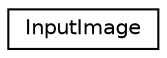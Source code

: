 digraph "Graphical Class Hierarchy"
{
  edge [fontname="Helvetica",fontsize="10",labelfontname="Helvetica",labelfontsize="10"];
  node [fontname="Helvetica",fontsize="10",shape=record];
  rankdir="LR";
  Node0 [label="InputImage",height=0.2,width=0.4,color="black", fillcolor="white", style="filled",URL="$classInputImage.html"];
}
